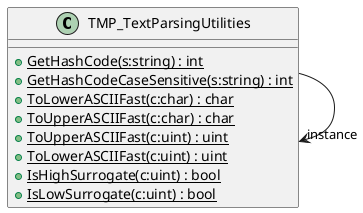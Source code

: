 @startuml
class TMP_TextParsingUtilities {
    + {static} GetHashCode(s:string) : int
    + {static} GetHashCodeCaseSensitive(s:string) : int
    + {static} ToLowerASCIIFast(c:char) : char
    + {static} ToUpperASCIIFast(c:char) : char
    + {static} ToUpperASCIIFast(c:uint) : uint
    + {static} ToLowerASCIIFast(c:uint) : uint
    + {static} IsHighSurrogate(c:uint) : bool
    + {static} IsLowSurrogate(c:uint) : bool
}
TMP_TextParsingUtilities --> "instance" TMP_TextParsingUtilities
@enduml

